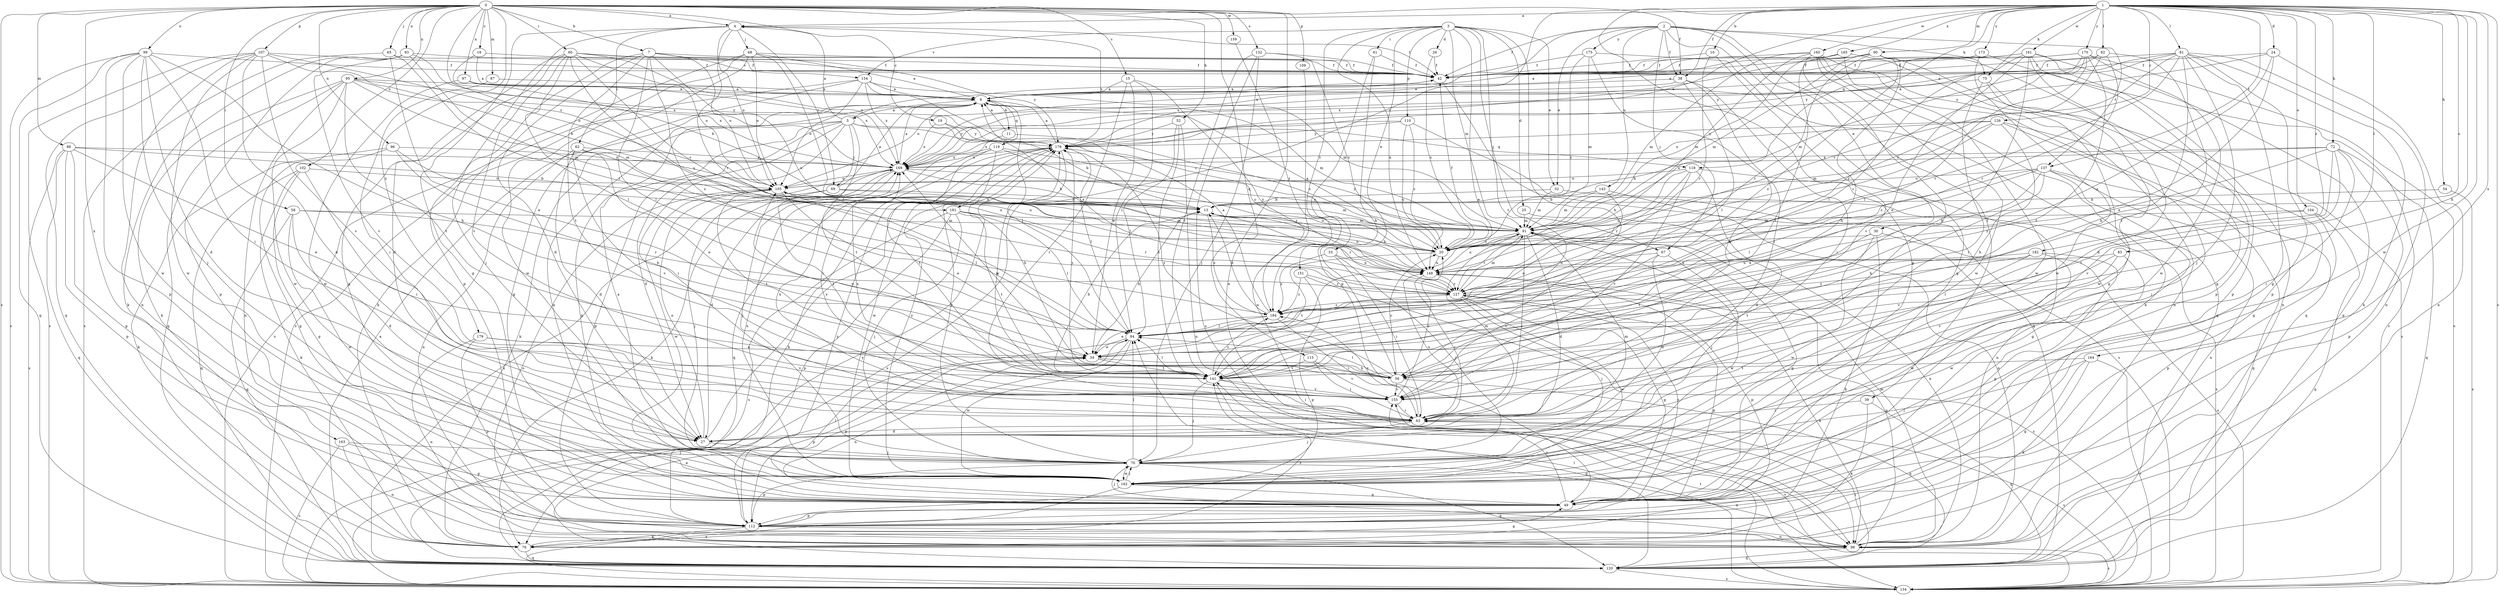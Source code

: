 strict digraph  {
0;
1;
2;
3;
4;
5;
6;
7;
10;
11;
13;
15;
18;
19;
20;
24;
25;
26;
27;
30;
32;
33;
34;
38;
39;
42;
49;
52;
54;
56;
58;
60;
61;
62;
63;
65;
67;
68;
69;
70;
72;
75;
76;
81;
82;
83;
84;
87;
88;
90;
91;
93;
95;
96;
97;
98;
99;
102;
104;
105;
107;
109;
110;
112;
115;
118;
119;
120;
126;
127;
132;
134;
137;
141;
143;
148;
151;
154;
155;
159;
160;
161;
162;
163;
164;
165;
169;
170;
173;
175;
176;
179;
181;
182;
184;
0 -> 4  [label=a];
0 -> 7  [label=b];
0 -> 15  [label=c];
0 -> 18  [label=c];
0 -> 19  [label=c];
0 -> 38  [label=f];
0 -> 52  [label=h];
0 -> 58  [label=i];
0 -> 60  [label=i];
0 -> 65  [label=j];
0 -> 87  [label=m];
0 -> 88  [label=m];
0 -> 93  [label=n];
0 -> 95  [label=n];
0 -> 96  [label=n];
0 -> 97  [label=n];
0 -> 98  [label=n];
0 -> 99  [label=o];
0 -> 102  [label=o];
0 -> 107  [label=p];
0 -> 109  [label=p];
0 -> 115  [label=q];
0 -> 132  [label=s];
0 -> 134  [label=s];
0 -> 159  [label=w];
0 -> 163  [label=x];
0 -> 179  [label=z];
0 -> 181  [label=z];
1 -> 4  [label=a];
1 -> 10  [label=b];
1 -> 20  [label=c];
1 -> 24  [label=d];
1 -> 38  [label=f];
1 -> 49  [label=g];
1 -> 54  [label=h];
1 -> 56  [label=h];
1 -> 72  [label=k];
1 -> 75  [label=k];
1 -> 81  [label=l];
1 -> 82  [label=l];
1 -> 83  [label=l];
1 -> 90  [label=m];
1 -> 104  [label=o];
1 -> 118  [label=q];
1 -> 126  [label=r];
1 -> 134  [label=s];
1 -> 137  [label=t];
1 -> 160  [label=w];
1 -> 161  [label=w];
1 -> 162  [label=w];
1 -> 164  [label=x];
1 -> 165  [label=x];
1 -> 169  [label=x];
1 -> 170  [label=y];
1 -> 173  [label=y];
1 -> 181  [label=z];
1 -> 182  [label=z];
2 -> 30  [label=e];
2 -> 32  [label=e];
2 -> 38  [label=f];
2 -> 39  [label=f];
2 -> 42  [label=f];
2 -> 49  [label=g];
2 -> 67  [label=j];
2 -> 75  [label=k];
2 -> 137  [label=t];
2 -> 143  [label=u];
2 -> 169  [label=x];
2 -> 175  [label=y];
3 -> 25  [label=d];
3 -> 26  [label=d];
3 -> 32  [label=e];
3 -> 33  [label=e];
3 -> 34  [label=e];
3 -> 56  [label=h];
3 -> 61  [label=i];
3 -> 67  [label=j];
3 -> 91  [label=m];
3 -> 110  [label=p];
3 -> 141  [label=t];
3 -> 148  [label=u];
3 -> 151  [label=v];
3 -> 154  [label=v];
4 -> 42  [label=f];
4 -> 49  [label=g];
4 -> 62  [label=i];
4 -> 68  [label=j];
4 -> 69  [label=j];
4 -> 105  [label=o];
4 -> 112  [label=p];
4 -> 127  [label=r];
4 -> 176  [label=y];
5 -> 4  [label=a];
5 -> 27  [label=d];
5 -> 42  [label=f];
5 -> 49  [label=g];
5 -> 63  [label=i];
5 -> 69  [label=j];
5 -> 76  [label=k];
5 -> 112  [label=p];
5 -> 118  [label=q];
5 -> 141  [label=t];
5 -> 176  [label=y];
6 -> 5  [label=a];
6 -> 11  [label=b];
6 -> 84  [label=l];
6 -> 91  [label=m];
6 -> 119  [label=q];
7 -> 27  [label=d];
7 -> 42  [label=f];
7 -> 70  [label=j];
7 -> 84  [label=l];
7 -> 105  [label=o];
7 -> 141  [label=t];
7 -> 148  [label=u];
7 -> 154  [label=v];
7 -> 184  [label=z];
10 -> 42  [label=f];
10 -> 127  [label=r];
10 -> 155  [label=v];
11 -> 6  [label=a];
11 -> 20  [label=c];
11 -> 63  [label=i];
13 -> 91  [label=m];
13 -> 127  [label=r];
13 -> 148  [label=u];
13 -> 184  [label=z];
15 -> 6  [label=a];
15 -> 34  [label=e];
15 -> 63  [label=i];
15 -> 84  [label=l];
15 -> 184  [label=z];
18 -> 6  [label=a];
18 -> 13  [label=b];
18 -> 42  [label=f];
19 -> 13  [label=b];
19 -> 169  [label=x];
19 -> 176  [label=y];
20 -> 6  [label=a];
20 -> 42  [label=f];
20 -> 105  [label=o];
20 -> 141  [label=t];
20 -> 148  [label=u];
24 -> 34  [label=e];
24 -> 42  [label=f];
24 -> 98  [label=n];
24 -> 176  [label=y];
24 -> 184  [label=z];
25 -> 91  [label=m];
25 -> 98  [label=n];
26 -> 20  [label=c];
26 -> 42  [label=f];
27 -> 70  [label=j];
27 -> 91  [label=m];
27 -> 105  [label=o];
27 -> 176  [label=y];
30 -> 20  [label=c];
30 -> 76  [label=k];
30 -> 134  [label=s];
30 -> 141  [label=t];
30 -> 162  [label=w];
32 -> 13  [label=b];
32 -> 91  [label=m];
32 -> 134  [label=s];
33 -> 63  [label=i];
33 -> 70  [label=j];
33 -> 148  [label=u];
33 -> 184  [label=z];
34 -> 13  [label=b];
34 -> 56  [label=h];
34 -> 112  [label=p];
34 -> 141  [label=t];
38 -> 6  [label=a];
38 -> 63  [label=i];
38 -> 84  [label=l];
38 -> 105  [label=o];
38 -> 155  [label=v];
39 -> 63  [label=i];
39 -> 76  [label=k];
39 -> 120  [label=q];
42 -> 6  [label=a];
42 -> 120  [label=q];
49 -> 6  [label=a];
49 -> 70  [label=j];
49 -> 84  [label=l];
49 -> 112  [label=p];
49 -> 127  [label=r];
49 -> 155  [label=v];
52 -> 84  [label=l];
52 -> 98  [label=n];
52 -> 141  [label=t];
52 -> 176  [label=y];
54 -> 13  [label=b];
54 -> 134  [label=s];
56 -> 20  [label=c];
56 -> 84  [label=l];
56 -> 105  [label=o];
56 -> 120  [label=q];
56 -> 155  [label=v];
56 -> 169  [label=x];
56 -> 176  [label=y];
58 -> 27  [label=d];
58 -> 91  [label=m];
58 -> 120  [label=q];
58 -> 127  [label=r];
58 -> 162  [label=w];
60 -> 20  [label=c];
60 -> 27  [label=d];
60 -> 42  [label=f];
60 -> 49  [label=g];
60 -> 84  [label=l];
60 -> 105  [label=o];
60 -> 148  [label=u];
60 -> 155  [label=v];
60 -> 169  [label=x];
60 -> 176  [label=y];
61 -> 42  [label=f];
61 -> 49  [label=g];
61 -> 56  [label=h];
62 -> 27  [label=d];
62 -> 34  [label=e];
62 -> 98  [label=n];
62 -> 148  [label=u];
62 -> 155  [label=v];
62 -> 169  [label=x];
63 -> 27  [label=d];
63 -> 70  [label=j];
63 -> 91  [label=m];
63 -> 134  [label=s];
63 -> 148  [label=u];
63 -> 169  [label=x];
63 -> 184  [label=z];
65 -> 34  [label=e];
65 -> 42  [label=f];
65 -> 127  [label=r];
65 -> 134  [label=s];
67 -> 27  [label=d];
67 -> 148  [label=u];
67 -> 155  [label=v];
67 -> 162  [label=w];
68 -> 6  [label=a];
68 -> 42  [label=f];
68 -> 76  [label=k];
68 -> 84  [label=l];
68 -> 105  [label=o];
68 -> 134  [label=s];
68 -> 162  [label=w];
69 -> 6  [label=a];
69 -> 13  [label=b];
69 -> 70  [label=j];
69 -> 91  [label=m];
69 -> 141  [label=t];
70 -> 84  [label=l];
70 -> 98  [label=n];
70 -> 112  [label=p];
70 -> 120  [label=q];
70 -> 162  [label=w];
70 -> 176  [label=y];
72 -> 13  [label=b];
72 -> 63  [label=i];
72 -> 112  [label=p];
72 -> 120  [label=q];
72 -> 141  [label=t];
72 -> 155  [label=v];
72 -> 169  [label=x];
72 -> 184  [label=z];
75 -> 6  [label=a];
75 -> 63  [label=i];
75 -> 134  [label=s];
75 -> 162  [label=w];
76 -> 49  [label=g];
76 -> 120  [label=q];
76 -> 141  [label=t];
81 -> 6  [label=a];
81 -> 20  [label=c];
81 -> 42  [label=f];
81 -> 49  [label=g];
81 -> 56  [label=h];
81 -> 70  [label=j];
81 -> 76  [label=k];
81 -> 98  [label=n];
81 -> 112  [label=p];
81 -> 127  [label=r];
81 -> 176  [label=y];
82 -> 20  [label=c];
82 -> 42  [label=f];
82 -> 127  [label=r];
82 -> 141  [label=t];
82 -> 176  [label=y];
83 -> 84  [label=l];
83 -> 148  [label=u];
83 -> 155  [label=v];
83 -> 162  [label=w];
84 -> 34  [label=e];
84 -> 98  [label=n];
84 -> 112  [label=p];
84 -> 162  [label=w];
87 -> 6  [label=a];
87 -> 63  [label=i];
88 -> 13  [label=b];
88 -> 34  [label=e];
88 -> 49  [label=g];
88 -> 112  [label=p];
88 -> 120  [label=q];
88 -> 134  [label=s];
88 -> 169  [label=x];
90 -> 6  [label=a];
90 -> 42  [label=f];
90 -> 49  [label=g];
90 -> 56  [label=h];
90 -> 91  [label=m];
90 -> 112  [label=p];
90 -> 127  [label=r];
90 -> 169  [label=x];
90 -> 184  [label=z];
91 -> 20  [label=c];
91 -> 27  [label=d];
91 -> 49  [label=g];
91 -> 63  [label=i];
91 -> 70  [label=j];
91 -> 127  [label=r];
91 -> 148  [label=u];
91 -> 169  [label=x];
91 -> 176  [label=y];
93 -> 20  [label=c];
93 -> 42  [label=f];
93 -> 76  [label=k];
93 -> 112  [label=p];
93 -> 155  [label=v];
93 -> 169  [label=x];
95 -> 6  [label=a];
95 -> 76  [label=k];
95 -> 91  [label=m];
95 -> 98  [label=n];
95 -> 120  [label=q];
95 -> 141  [label=t];
95 -> 162  [label=w];
95 -> 169  [label=x];
95 -> 176  [label=y];
96 -> 49  [label=g];
96 -> 56  [label=h];
96 -> 76  [label=k];
96 -> 148  [label=u];
96 -> 169  [label=x];
97 -> 6  [label=a];
97 -> 162  [label=w];
97 -> 169  [label=x];
98 -> 91  [label=m];
98 -> 105  [label=o];
98 -> 120  [label=q];
98 -> 134  [label=s];
98 -> 148  [label=u];
99 -> 27  [label=d];
99 -> 42  [label=f];
99 -> 56  [label=h];
99 -> 63  [label=i];
99 -> 70  [label=j];
99 -> 112  [label=p];
99 -> 120  [label=q];
99 -> 134  [label=s];
99 -> 162  [label=w];
102 -> 49  [label=g];
102 -> 63  [label=i];
102 -> 76  [label=k];
102 -> 105  [label=o];
102 -> 120  [label=q];
104 -> 91  [label=m];
104 -> 112  [label=p];
104 -> 120  [label=q];
104 -> 155  [label=v];
105 -> 13  [label=b];
105 -> 34  [label=e];
105 -> 84  [label=l];
105 -> 141  [label=t];
105 -> 162  [label=w];
107 -> 13  [label=b];
107 -> 27  [label=d];
107 -> 42  [label=f];
107 -> 98  [label=n];
107 -> 105  [label=o];
107 -> 120  [label=q];
107 -> 134  [label=s];
107 -> 155  [label=v];
107 -> 162  [label=w];
109 -> 98  [label=n];
110 -> 20  [label=c];
110 -> 134  [label=s];
110 -> 148  [label=u];
110 -> 169  [label=x];
110 -> 176  [label=y];
112 -> 76  [label=k];
112 -> 98  [label=n];
112 -> 176  [label=y];
115 -> 63  [label=i];
115 -> 141  [label=t];
115 -> 155  [label=v];
118 -> 27  [label=d];
118 -> 98  [label=n];
118 -> 105  [label=o];
118 -> 127  [label=r];
118 -> 148  [label=u];
118 -> 155  [label=v];
119 -> 20  [label=c];
119 -> 56  [label=h];
119 -> 120  [label=q];
119 -> 127  [label=r];
119 -> 141  [label=t];
119 -> 169  [label=x];
120 -> 6  [label=a];
120 -> 34  [label=e];
120 -> 63  [label=i];
120 -> 134  [label=s];
120 -> 169  [label=x];
120 -> 176  [label=y];
126 -> 20  [label=c];
126 -> 49  [label=g];
126 -> 56  [label=h];
126 -> 70  [label=j];
126 -> 91  [label=m];
126 -> 169  [label=x];
126 -> 176  [label=y];
127 -> 6  [label=a];
127 -> 49  [label=g];
127 -> 70  [label=j];
127 -> 91  [label=m];
127 -> 98  [label=n];
127 -> 112  [label=p];
127 -> 162  [label=w];
127 -> 184  [label=z];
132 -> 20  [label=c];
132 -> 42  [label=f];
132 -> 70  [label=j];
132 -> 134  [label=s];
132 -> 141  [label=t];
134 -> 84  [label=l];
134 -> 141  [label=t];
134 -> 155  [label=v];
137 -> 20  [label=c];
137 -> 34  [label=e];
137 -> 49  [label=g];
137 -> 56  [label=h];
137 -> 84  [label=l];
137 -> 98  [label=n];
137 -> 105  [label=o];
137 -> 120  [label=q];
141 -> 13  [label=b];
141 -> 63  [label=i];
141 -> 70  [label=j];
141 -> 84  [label=l];
141 -> 120  [label=q];
141 -> 155  [label=v];
141 -> 176  [label=y];
141 -> 184  [label=z];
143 -> 13  [label=b];
143 -> 34  [label=e];
143 -> 91  [label=m];
143 -> 98  [label=n];
148 -> 13  [label=b];
148 -> 63  [label=i];
148 -> 112  [label=p];
148 -> 127  [label=r];
151 -> 112  [label=p];
151 -> 127  [label=r];
151 -> 134  [label=s];
151 -> 184  [label=z];
154 -> 6  [label=a];
154 -> 20  [label=c];
154 -> 49  [label=g];
154 -> 91  [label=m];
154 -> 105  [label=o];
154 -> 134  [label=s];
154 -> 169  [label=x];
155 -> 20  [label=c];
155 -> 63  [label=i];
155 -> 169  [label=x];
155 -> 176  [label=y];
159 -> 184  [label=z];
160 -> 42  [label=f];
160 -> 63  [label=i];
160 -> 76  [label=k];
160 -> 91  [label=m];
160 -> 98  [label=n];
160 -> 120  [label=q];
160 -> 148  [label=u];
160 -> 162  [label=w];
161 -> 27  [label=d];
161 -> 34  [label=e];
161 -> 42  [label=f];
161 -> 56  [label=h];
161 -> 84  [label=l];
161 -> 98  [label=n];
161 -> 112  [label=p];
161 -> 120  [label=q];
161 -> 169  [label=x];
162 -> 6  [label=a];
162 -> 49  [label=g];
162 -> 70  [label=j];
162 -> 134  [label=s];
162 -> 169  [label=x];
162 -> 176  [label=y];
163 -> 49  [label=g];
163 -> 70  [label=j];
163 -> 98  [label=n];
163 -> 134  [label=s];
164 -> 49  [label=g];
164 -> 70  [label=j];
164 -> 76  [label=k];
164 -> 134  [label=s];
164 -> 141  [label=t];
165 -> 42  [label=f];
165 -> 49  [label=g];
165 -> 91  [label=m];
165 -> 141  [label=t];
165 -> 162  [label=w];
169 -> 6  [label=a];
169 -> 13  [label=b];
169 -> 27  [label=d];
169 -> 70  [label=j];
169 -> 76  [label=k];
169 -> 105  [label=o];
170 -> 6  [label=a];
170 -> 42  [label=f];
170 -> 84  [label=l];
170 -> 91  [label=m];
170 -> 127  [label=r];
170 -> 134  [label=s];
170 -> 141  [label=t];
170 -> 162  [label=w];
173 -> 42  [label=f];
173 -> 134  [label=s];
173 -> 162  [label=w];
175 -> 20  [label=c];
175 -> 42  [label=f];
175 -> 63  [label=i];
175 -> 91  [label=m];
175 -> 120  [label=q];
176 -> 6  [label=a];
176 -> 76  [label=k];
176 -> 84  [label=l];
176 -> 134  [label=s];
176 -> 162  [label=w];
176 -> 169  [label=x];
179 -> 34  [label=e];
179 -> 98  [label=n];
179 -> 112  [label=p];
179 -> 155  [label=v];
181 -> 70  [label=j];
181 -> 84  [label=l];
181 -> 91  [label=m];
181 -> 112  [label=p];
181 -> 127  [label=r];
181 -> 134  [label=s];
181 -> 141  [label=t];
182 -> 49  [label=g];
182 -> 141  [label=t];
182 -> 148  [label=u];
182 -> 162  [label=w];
182 -> 184  [label=z];
184 -> 6  [label=a];
184 -> 13  [label=b];
184 -> 34  [label=e];
184 -> 63  [label=i];
184 -> 84  [label=l];
}
